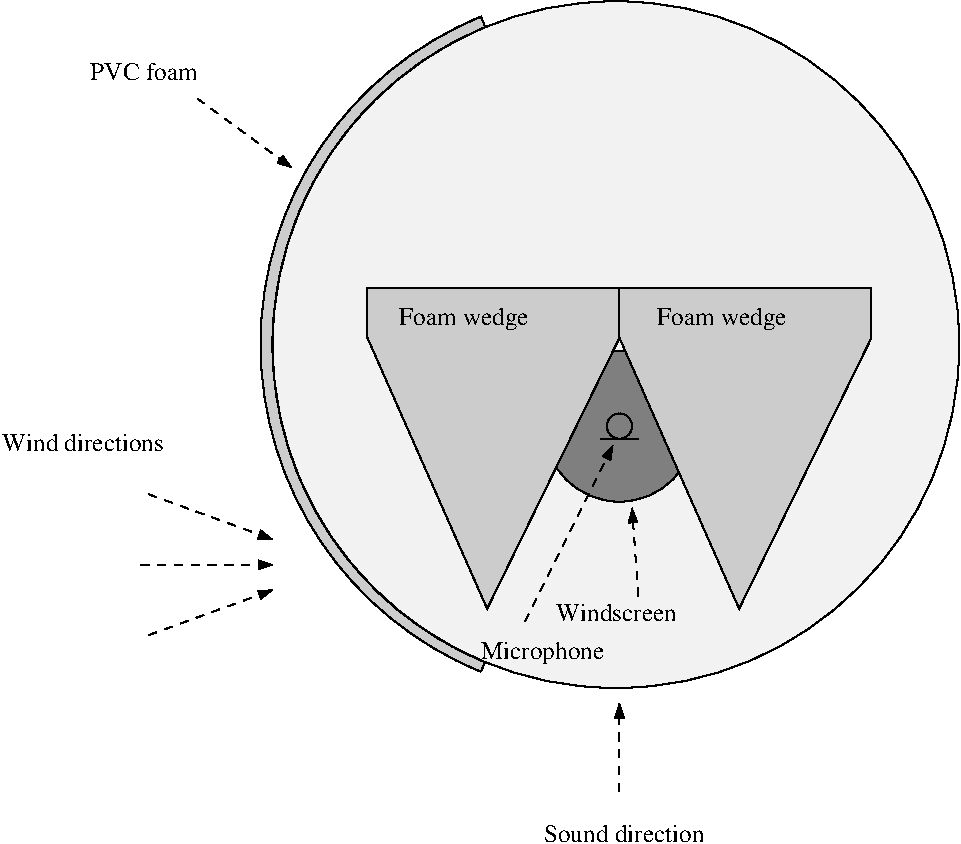 #FIG 3.2  Produced by xfig version 3.2.6
Landscape
Center
Metric
Letter
60.00
Single
-2
1200 2
5 1 0 1 0 7 50 -1 -1 0.000 0 0 0 0 -27.042 -581.119 -961 1686 -2479 -578 -964 -2847
5 2 0 1 0 0 55 -1 4 0.000 0 0 0 0 -38.214 -585.000 -989 1755 -2564 -585 -989 -2925
5 2 0 0 0 7 54 -1 20 0.000 0 0 0 0 -24.179 -585.000 -584 1800 -2474 -585 -584 -2970
6 -135 -90 135 90
1 3 0 1 0 7 50 -1 -1 0.000 1 3.1416 0 0 90 90 0 0 0 90
2 1 0 1 0 7 50 -1 -1 0.000 0 0 -1 0 0 2
	 135 90 -135 90
-6
1 3 0 1 0 0 51 -1 10 0.000 1 0.0000 0 0 540 540 0 0 540 0
1 3 0 1 0 0 53 -1 1 0.000 1 0.0000 -25 -582 2453 2453 -25 -582 2428 -582
2 1 1 1 0 7 50 -1 -1 4.000 0 0 -1 1 0 2
	1 1 1.00 60.00 90.00
	 -675 1395 -45 135
2 3 0 1 0 -1 50 -1 4 0.000 0 0 -1 0 0 6
	 0 -990 0 -630 855 1305 1800 -630 1800 -990 0 -990
2 3 0 1 0 -1 50 -1 4 0.000 0 0 -1 0 0 6
	 -1800 -990 -1800 -630 -945 1305 0 -630 0 -990 -1800 -990
2 1 1 1 0 7 50 -1 -1 4.000 0 0 -1 1 0 2
	1 1 1.00 60.00 90.00
	 -3420 990 -2475 990
2 1 1 1 0 7 50 -1 -1 4.000 0 0 -1 1 0 2
	1 1 1.00 60.00 90.00
	 -3363 487 -2475 810
2 1 1 1 0 7 50 -1 -1 4.000 0 0 -1 1 0 2
	1 1 1.00 60.00 90.00
	 -3363 1493 -2475 1170
2 1 1 1 0 7 50 -1 -1 4.000 0 0 -1 1 0 2
	1 1 1.00 60.00 90.00
	 0 2610 0 1980
2 1 1 1 0 7 50 -1 -1 4.000 0 0 -1 1 0 2
	1 1 1.00 60.00 90.00
	 -3015 -2340 -2340 -1845
2 1 1 1 0 7 50 -1 -1 4.000 0 0 -1 1 0 2
	1 1 1.00 60.00 90.00
	 135 1215 90 585
4 0 0 50 -1 0 12 0.0000 6 150 1335 -4410 180 Wind directions\001
4 0 0 48 -1 0 12 0.0000 6 195 1125 -1575 -720 Foam wedge\001
4 0 0 48 -1 0 12 0.0000 6 195 1125 270 -720 Foam wedge\001
4 0 0 50 -1 0 12 0.0000 6 150 1335 -540 2970 Sound direction\001
4 0 0 50 -1 0 12 0.0000 6 150 885 -3780 -2475 PVC foam\001
4 0 0 50 -1 0 12 0.0000 6 150 1035 -450 1395 Windscreen\001
4 0 0 50 -1 0 12 0.0000 6 195 1050 -990 1665 Microphone\001
